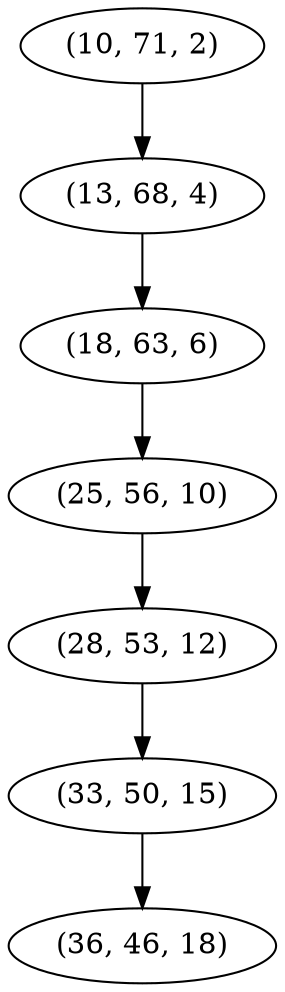 digraph tree {
    "(10, 71, 2)";
    "(13, 68, 4)";
    "(18, 63, 6)";
    "(25, 56, 10)";
    "(28, 53, 12)";
    "(33, 50, 15)";
    "(36, 46, 18)";
    "(10, 71, 2)" -> "(13, 68, 4)";
    "(13, 68, 4)" -> "(18, 63, 6)";
    "(18, 63, 6)" -> "(25, 56, 10)";
    "(25, 56, 10)" -> "(28, 53, 12)";
    "(28, 53, 12)" -> "(33, 50, 15)";
    "(33, 50, 15)" -> "(36, 46, 18)";
}
